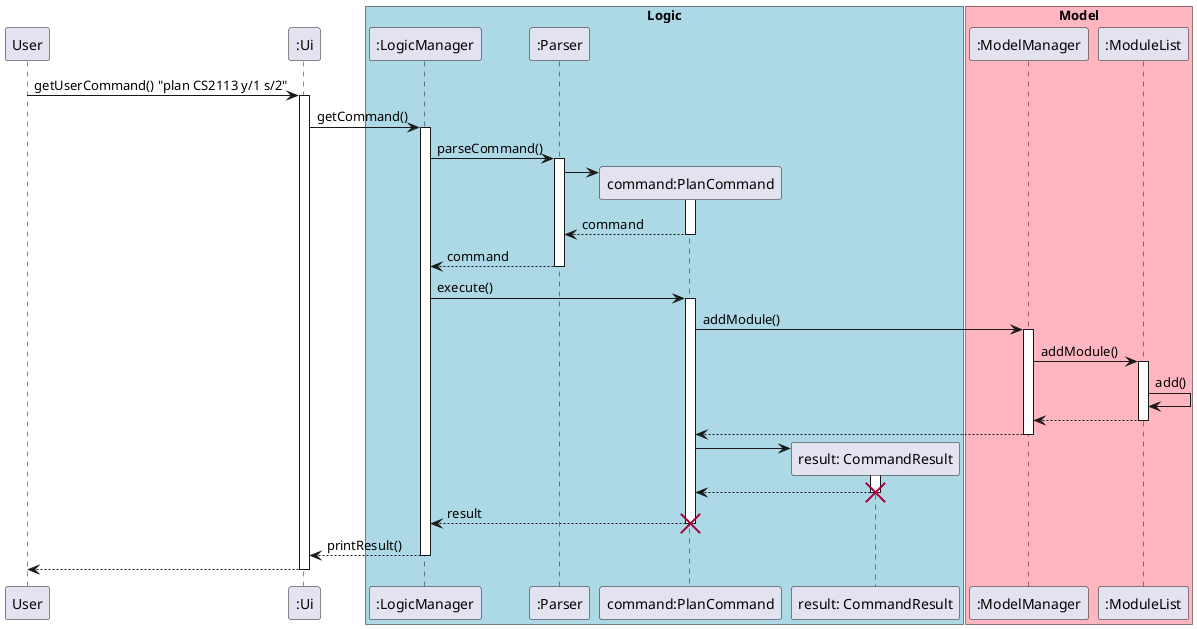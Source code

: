 @startuml
participant User
participant ":Ui" as Ui

box "Logic" #LightBlue
participant ":LogicManager" as LogicManager
participant ":Parser" as Parser
participant "command:PlanCommand" as PlanCommand
participant "result: CommandResult" as CommandResult
end box

box "Model" #LightPink
participant ":ModelManager" as ModelManager
participant ":ModuleList" as ModuleList
end box


User -> Ui: getUserCommand() "plan CS2113 y/1 s/2"
activate Ui
Ui -> LogicManager: getCommand()
activate LogicManager


LogicManager -> Parser: parseCommand()
activate Parser


create PlanCommand
Parser -> PlanCommand
activate PlanCommand

PlanCommand --> Parser: command
deactivate PlanCommand


Parser --> LogicManager: command
deactivate Parser


LogicManager -> PlanCommand: execute()
activate PlanCommand

    

PlanCommand -> ModelManager: addModule()
activate ModelManager

ModelManager -> ModuleList: addModule()
activate ModuleList

ModuleList -> ModuleList: add()

ModuleList --> ModelManager: 
deactivate ModuleList

ModelManager --> PlanCommand
deactivate ModelManager

create CommandResult
PlanCommand -> CommandResult
activate CommandResult
CommandResult --> PlanCommand
deactivate CommandResult
destroy CommandResult


PlanCommand --> LogicManager: result
deactivate PlanCommand
destroy PlanCommand

LogicManager --> Ui: printResult()
deactivate LogicManager

Ui --> User
deactivate Ui

@enduml